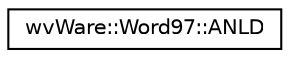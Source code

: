 digraph "类继承关系图"
{
  edge [fontname="Helvetica",fontsize="10",labelfontname="Helvetica",labelfontsize="10"];
  node [fontname="Helvetica",fontsize="10",shape=record];
  rankdir="LR";
  Node0 [label="wvWare::Word97::ANLD",height=0.2,width=0.4,color="black", fillcolor="white", style="filled",URL="$structwv_ware_1_1_word97_1_1_a_n_l_d.html"];
}
